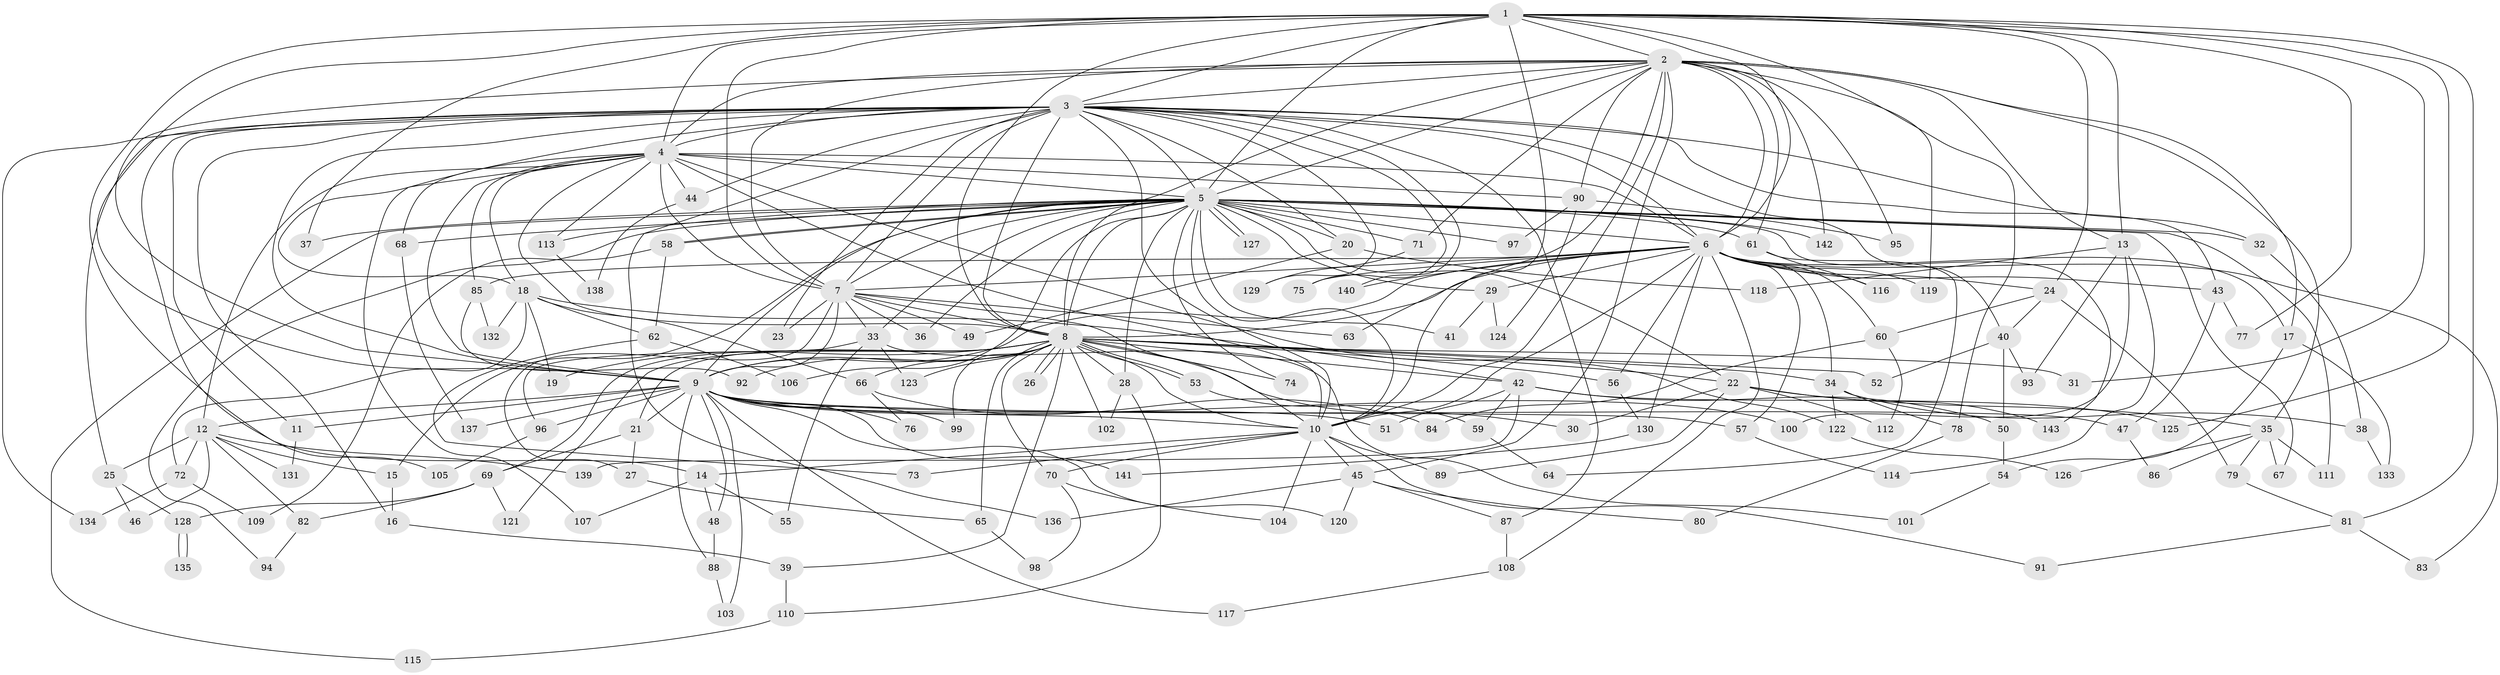 // Generated by graph-tools (version 1.1) at 2025/43/03/09/25 04:43:54]
// undirected, 143 vertices, 311 edges
graph export_dot {
graph [start="1"]
  node [color=gray90,style=filled];
  1;
  2;
  3;
  4;
  5;
  6;
  7;
  8;
  9;
  10;
  11;
  12;
  13;
  14;
  15;
  16;
  17;
  18;
  19;
  20;
  21;
  22;
  23;
  24;
  25;
  26;
  27;
  28;
  29;
  30;
  31;
  32;
  33;
  34;
  35;
  36;
  37;
  38;
  39;
  40;
  41;
  42;
  43;
  44;
  45;
  46;
  47;
  48;
  49;
  50;
  51;
  52;
  53;
  54;
  55;
  56;
  57;
  58;
  59;
  60;
  61;
  62;
  63;
  64;
  65;
  66;
  67;
  68;
  69;
  70;
  71;
  72;
  73;
  74;
  75;
  76;
  77;
  78;
  79;
  80;
  81;
  82;
  83;
  84;
  85;
  86;
  87;
  88;
  89;
  90;
  91;
  92;
  93;
  94;
  95;
  96;
  97;
  98;
  99;
  100;
  101;
  102;
  103;
  104;
  105;
  106;
  107;
  108;
  109;
  110;
  111;
  112;
  113;
  114;
  115;
  116;
  117;
  118;
  119;
  120;
  121;
  122;
  123;
  124;
  125;
  126;
  127;
  128;
  129;
  130;
  131;
  132;
  133;
  134;
  135;
  136;
  137;
  138;
  139;
  140;
  141;
  142;
  143;
  1 -- 2;
  1 -- 3;
  1 -- 4;
  1 -- 5;
  1 -- 6;
  1 -- 7;
  1 -- 8;
  1 -- 9;
  1 -- 10;
  1 -- 13;
  1 -- 14;
  1 -- 24;
  1 -- 31;
  1 -- 37;
  1 -- 77;
  1 -- 78;
  1 -- 81;
  1 -- 125;
  2 -- 3;
  2 -- 4;
  2 -- 5;
  2 -- 6;
  2 -- 7;
  2 -- 8;
  2 -- 9;
  2 -- 10;
  2 -- 13;
  2 -- 17;
  2 -- 35;
  2 -- 45;
  2 -- 61;
  2 -- 63;
  2 -- 71;
  2 -- 90;
  2 -- 95;
  2 -- 119;
  2 -- 142;
  3 -- 4;
  3 -- 5;
  3 -- 6;
  3 -- 7;
  3 -- 8;
  3 -- 9;
  3 -- 10;
  3 -- 11;
  3 -- 16;
  3 -- 18;
  3 -- 20;
  3 -- 23;
  3 -- 25;
  3 -- 32;
  3 -- 40;
  3 -- 43;
  3 -- 44;
  3 -- 75;
  3 -- 87;
  3 -- 105;
  3 -- 129;
  3 -- 134;
  3 -- 136;
  3 -- 140;
  4 -- 5;
  4 -- 6;
  4 -- 7;
  4 -- 8;
  4 -- 9;
  4 -- 10;
  4 -- 12;
  4 -- 18;
  4 -- 44;
  4 -- 68;
  4 -- 85;
  4 -- 90;
  4 -- 107;
  4 -- 113;
  4 -- 122;
  5 -- 6;
  5 -- 7;
  5 -- 8;
  5 -- 9;
  5 -- 10;
  5 -- 15;
  5 -- 20;
  5 -- 22;
  5 -- 28;
  5 -- 29;
  5 -- 32;
  5 -- 33;
  5 -- 36;
  5 -- 37;
  5 -- 41;
  5 -- 58;
  5 -- 58;
  5 -- 61;
  5 -- 67;
  5 -- 68;
  5 -- 71;
  5 -- 74;
  5 -- 94;
  5 -- 97;
  5 -- 106;
  5 -- 111;
  5 -- 113;
  5 -- 115;
  5 -- 127;
  5 -- 127;
  5 -- 142;
  5 -- 143;
  6 -- 7;
  6 -- 8;
  6 -- 9;
  6 -- 10;
  6 -- 17;
  6 -- 24;
  6 -- 29;
  6 -- 34;
  6 -- 43;
  6 -- 56;
  6 -- 57;
  6 -- 60;
  6 -- 75;
  6 -- 83;
  6 -- 85;
  6 -- 108;
  6 -- 116;
  6 -- 119;
  6 -- 130;
  6 -- 140;
  7 -- 8;
  7 -- 9;
  7 -- 10;
  7 -- 23;
  7 -- 27;
  7 -- 33;
  7 -- 36;
  7 -- 49;
  7 -- 63;
  8 -- 9;
  8 -- 10;
  8 -- 19;
  8 -- 21;
  8 -- 22;
  8 -- 26;
  8 -- 26;
  8 -- 28;
  8 -- 30;
  8 -- 31;
  8 -- 34;
  8 -- 39;
  8 -- 42;
  8 -- 52;
  8 -- 53;
  8 -- 53;
  8 -- 56;
  8 -- 65;
  8 -- 66;
  8 -- 69;
  8 -- 70;
  8 -- 74;
  8 -- 92;
  8 -- 99;
  8 -- 102;
  8 -- 121;
  8 -- 123;
  9 -- 10;
  9 -- 11;
  9 -- 12;
  9 -- 21;
  9 -- 47;
  9 -- 48;
  9 -- 51;
  9 -- 57;
  9 -- 76;
  9 -- 88;
  9 -- 96;
  9 -- 99;
  9 -- 100;
  9 -- 103;
  9 -- 117;
  9 -- 120;
  9 -- 137;
  9 -- 141;
  10 -- 14;
  10 -- 45;
  10 -- 70;
  10 -- 73;
  10 -- 89;
  10 -- 91;
  10 -- 104;
  11 -- 131;
  12 -- 15;
  12 -- 25;
  12 -- 46;
  12 -- 72;
  12 -- 82;
  12 -- 131;
  12 -- 139;
  13 -- 93;
  13 -- 100;
  13 -- 114;
  13 -- 118;
  14 -- 48;
  14 -- 55;
  14 -- 107;
  15 -- 16;
  16 -- 39;
  17 -- 54;
  17 -- 133;
  18 -- 19;
  18 -- 42;
  18 -- 62;
  18 -- 66;
  18 -- 72;
  18 -- 132;
  20 -- 49;
  20 -- 118;
  21 -- 27;
  21 -- 69;
  22 -- 30;
  22 -- 35;
  22 -- 89;
  22 -- 112;
  22 -- 143;
  24 -- 40;
  24 -- 60;
  24 -- 79;
  25 -- 46;
  25 -- 128;
  27 -- 65;
  28 -- 102;
  28 -- 110;
  29 -- 41;
  29 -- 124;
  32 -- 38;
  33 -- 55;
  33 -- 96;
  33 -- 101;
  33 -- 123;
  34 -- 38;
  34 -- 78;
  34 -- 122;
  35 -- 67;
  35 -- 79;
  35 -- 86;
  35 -- 111;
  35 -- 126;
  38 -- 133;
  39 -- 110;
  40 -- 50;
  40 -- 52;
  40 -- 93;
  42 -- 50;
  42 -- 51;
  42 -- 59;
  42 -- 125;
  42 -- 139;
  43 -- 47;
  43 -- 77;
  44 -- 138;
  45 -- 80;
  45 -- 87;
  45 -- 120;
  45 -- 136;
  47 -- 86;
  48 -- 88;
  50 -- 54;
  53 -- 59;
  54 -- 101;
  56 -- 130;
  57 -- 114;
  58 -- 62;
  58 -- 109;
  59 -- 64;
  60 -- 84;
  60 -- 112;
  61 -- 64;
  61 -- 116;
  62 -- 73;
  62 -- 106;
  65 -- 98;
  66 -- 76;
  66 -- 84;
  68 -- 137;
  69 -- 82;
  69 -- 121;
  69 -- 128;
  70 -- 98;
  70 -- 104;
  71 -- 129;
  72 -- 109;
  72 -- 134;
  78 -- 80;
  79 -- 81;
  81 -- 83;
  81 -- 91;
  82 -- 94;
  85 -- 92;
  85 -- 132;
  87 -- 108;
  88 -- 103;
  90 -- 95;
  90 -- 97;
  90 -- 124;
  96 -- 105;
  108 -- 117;
  110 -- 115;
  113 -- 138;
  122 -- 126;
  128 -- 135;
  128 -- 135;
  130 -- 141;
}
